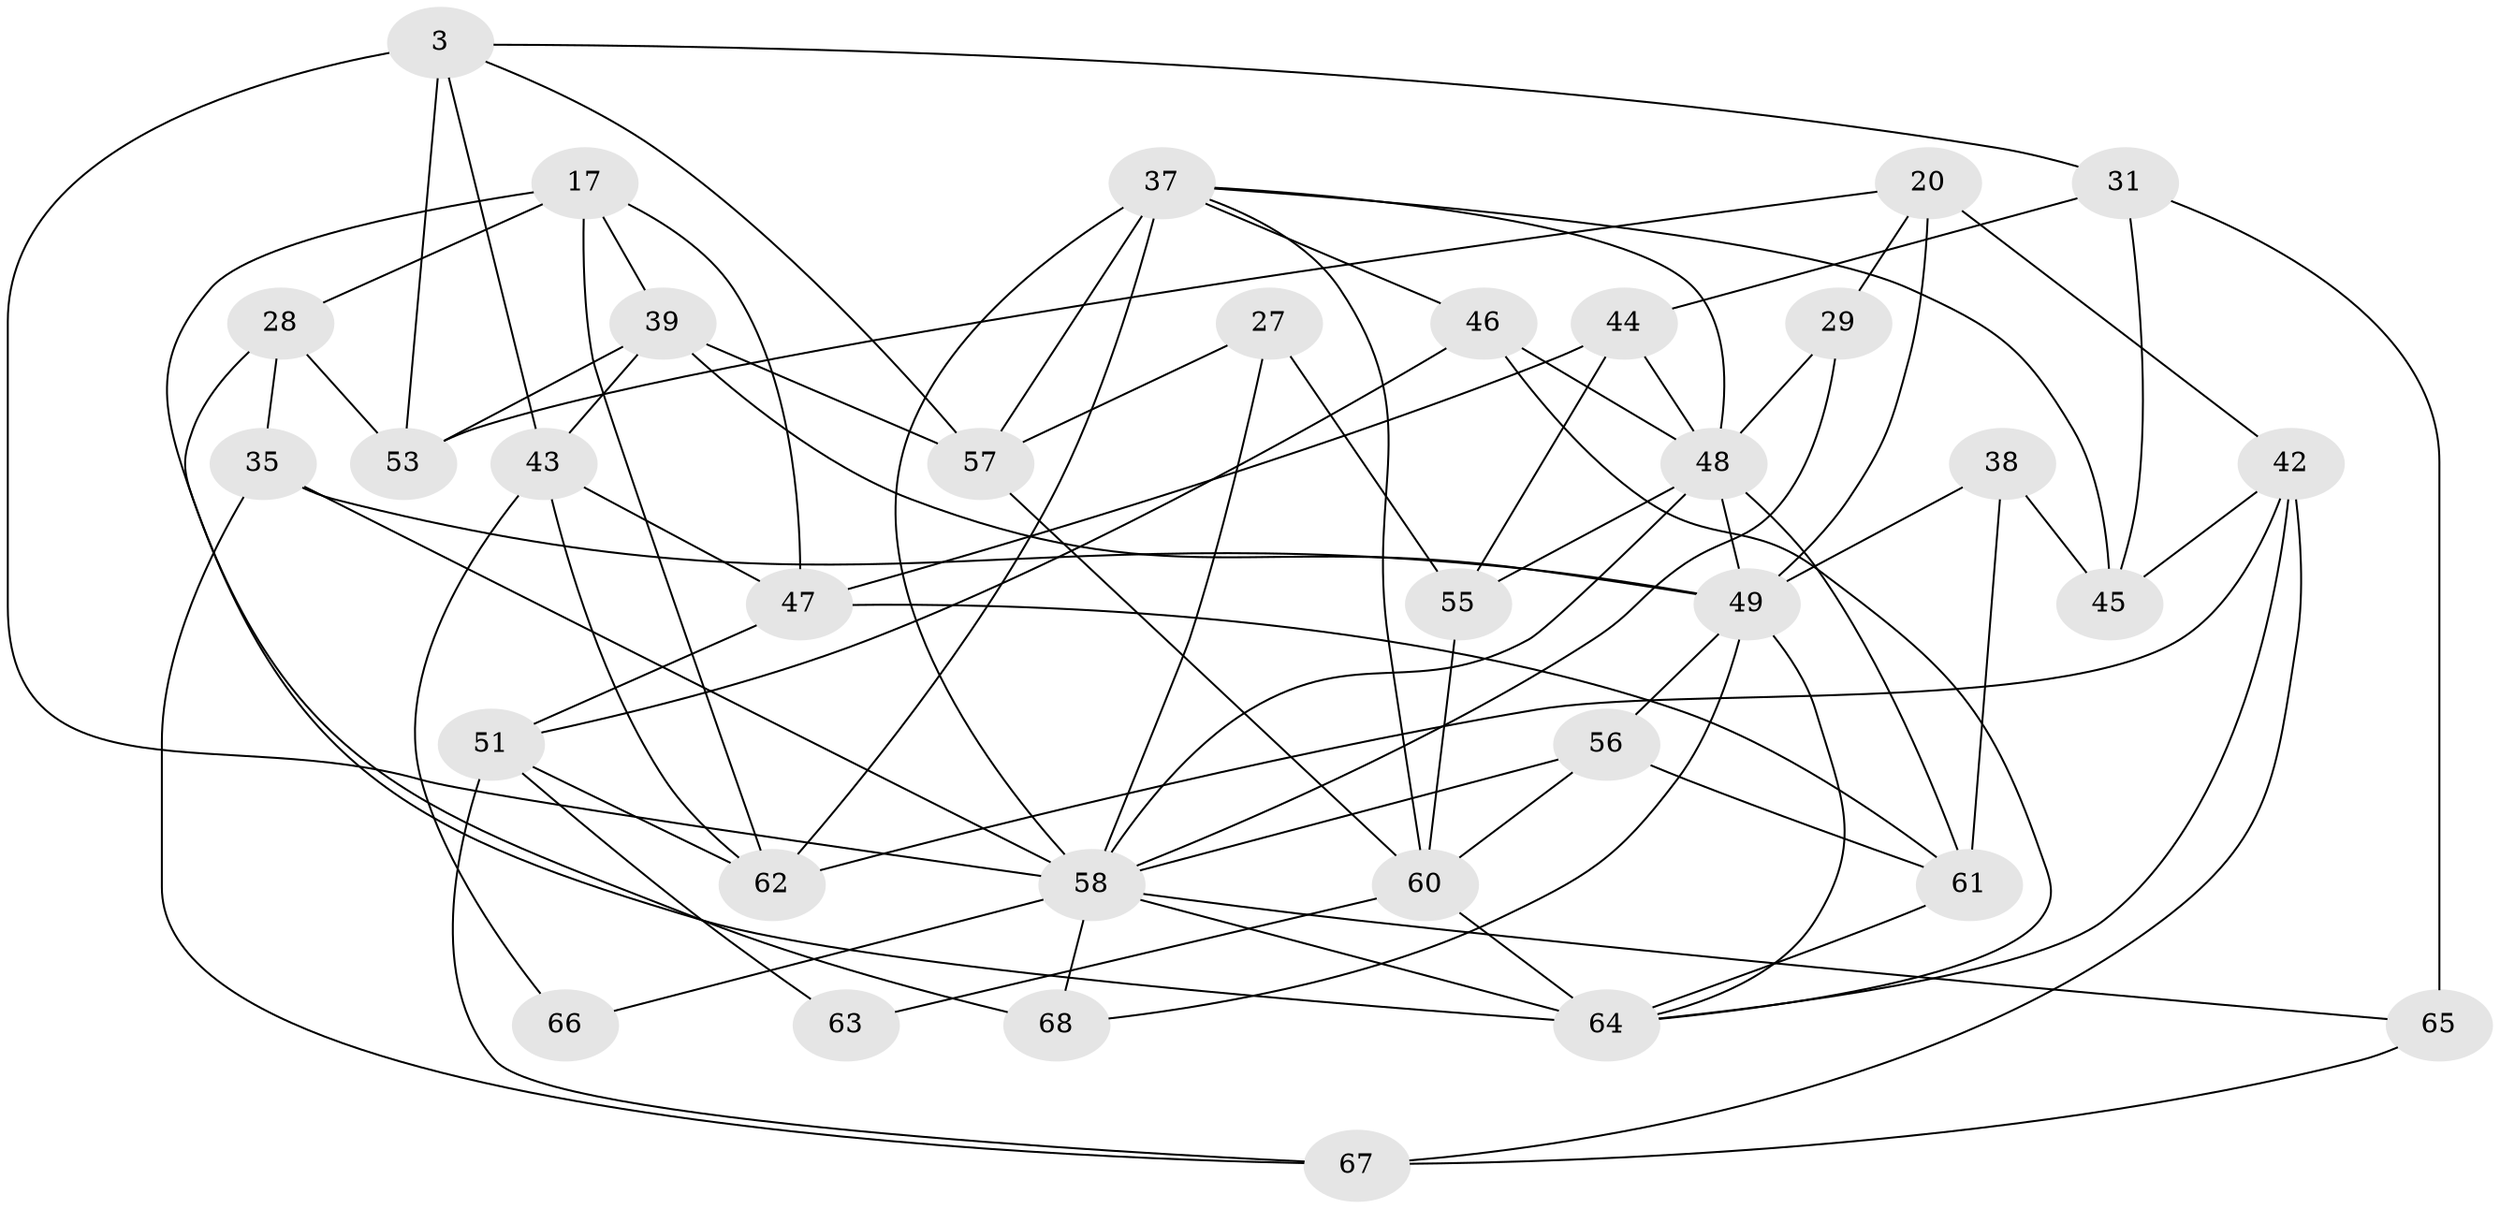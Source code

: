 // original degree distribution, {4: 1.0}
// Generated by graph-tools (version 1.1) at 2025/01/03/04/25 22:01:22]
// undirected, 34 vertices, 80 edges
graph export_dot {
graph [start="1"]
  node [color=gray90,style=filled];
  3 [super="+2"];
  17 [super="+14"];
  20;
  27;
  28;
  29;
  31;
  35;
  37 [super="+36+19"];
  38;
  39 [super="+12"];
  42 [super="+15"];
  43 [super="+40"];
  44 [super="+25"];
  45;
  46;
  47 [super="+33"];
  48 [super="+16+34+22"];
  49 [super="+41"];
  51 [super="+21"];
  53 [super="+4"];
  55;
  56;
  57 [super="+30"];
  58 [super="+9+54+52"];
  60 [super="+59+23"];
  61 [super="+8"];
  62 [super="+24"];
  63;
  64 [super="+11+50"];
  65;
  66;
  67;
  68;
  3 -- 57;
  3 -- 53 [weight=2];
  3 -- 43;
  3 -- 31;
  3 -- 58;
  17 -- 68 [weight=2];
  17 -- 28;
  17 -- 47;
  17 -- 39;
  17 -- 62;
  20 -- 29;
  20 -- 42;
  20 -- 53;
  20 -- 49;
  27 -- 57;
  27 -- 55;
  27 -- 58 [weight=2];
  28 -- 53;
  28 -- 35;
  28 -- 64;
  29 -- 58 [weight=2];
  29 -- 48;
  31 -- 45;
  31 -- 44;
  31 -- 65;
  35 -- 67;
  35 -- 58;
  35 -- 49;
  37 -- 45;
  37 -- 57 [weight=2];
  37 -- 46;
  37 -- 58 [weight=2];
  37 -- 62 [weight=2];
  37 -- 60;
  37 -- 48;
  38 -- 61 [weight=2];
  38 -- 45;
  38 -- 49;
  39 -- 53 [weight=2];
  39 -- 43;
  39 -- 57;
  39 -- 49;
  42 -- 45;
  42 -- 64 [weight=2];
  42 -- 67;
  42 -- 62;
  43 -- 66 [weight=2];
  43 -- 62;
  43 -- 47;
  44 -- 48 [weight=2];
  44 -- 55;
  44 -- 47 [weight=2];
  46 -- 51;
  46 -- 64;
  46 -- 48;
  47 -- 51;
  47 -- 61;
  48 -- 61;
  48 -- 49 [weight=2];
  48 -- 58;
  48 -- 55;
  49 -- 64 [weight=2];
  49 -- 68;
  49 -- 56;
  51 -- 62;
  51 -- 63 [weight=2];
  51 -- 67;
  55 -- 60;
  56 -- 61;
  56 -- 58;
  56 -- 60;
  57 -- 60;
  58 -- 65 [weight=2];
  58 -- 68;
  58 -- 64 [weight=3];
  58 -- 66 [weight=2];
  60 -- 63 [weight=2];
  60 -- 64 [weight=2];
  61 -- 64;
  65 -- 67;
}
